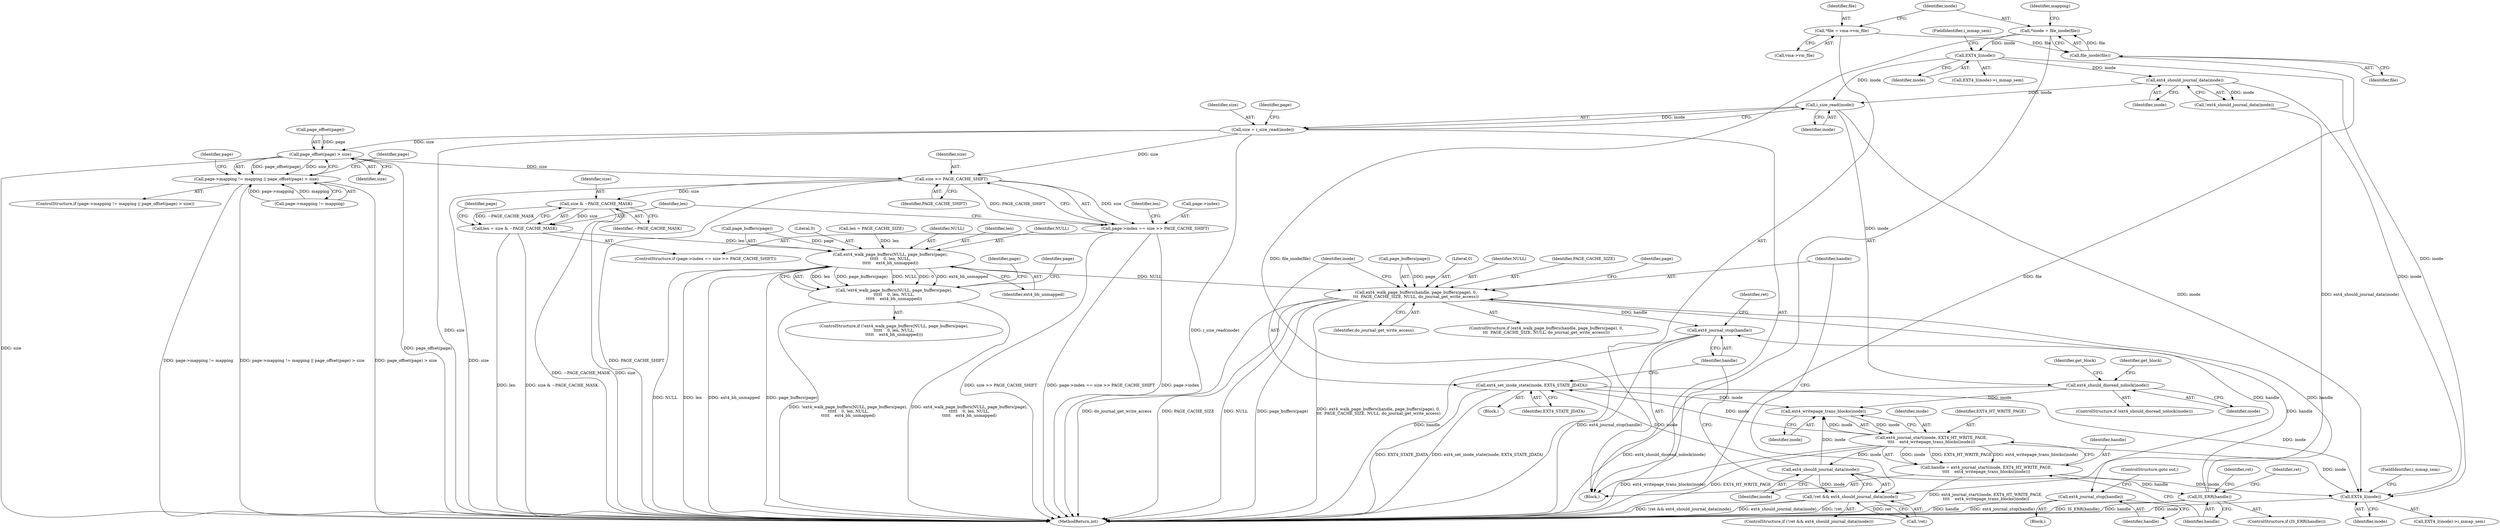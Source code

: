 digraph "0_linux_ea3d7209ca01da209cda6f0dea8be9cc4b7a933b_5@API" {
"1000196" [label="(Call,i_size_read(inode))"];
"1000152" [label="(Call,EXT4_I(inode))"];
"1000125" [label="(Call,*inode = file_inode(file))"];
"1000127" [label="(Call,file_inode(file))"];
"1000119" [label="(Call,*file = vma->vm_file)"];
"1000164" [label="(Call,ext4_should_journal_data(inode))"];
"1000194" [label="(Call,size = i_size_read(inode))"];
"1000205" [label="(Call,page_offset(page) > size)"];
"1000199" [label="(Call,page->mapping != mapping || page_offset(page) > size)"];
"1000221" [label="(Call,size >> PAGE_CACHE_SHIFT)"];
"1000217" [label="(Call,page->index == size >> PAGE_CACHE_SHIFT)"];
"1000226" [label="(Call,size & ~PAGE_CACHE_MASK)"];
"1000224" [label="(Call,len = size & ~PAGE_CACHE_MASK)"];
"1000239" [label="(Call,ext4_walk_page_buffers(NULL, page_buffers(page),\n\t\t\t\t\t    0, len, NULL,\n\t\t\t\t\t    ext4_bh_unmapped))"];
"1000238" [label="(Call,!ext4_walk_page_buffers(NULL, page_buffers(page),\n\t\t\t\t\t    0, len, NULL,\n\t\t\t\t\t    ext4_bh_unmapped))"];
"1000296" [label="(Call,ext4_walk_page_buffers(handle, page_buffers(page), 0,\n\t\t\t  PAGE_CACHE_SIZE, NULL, do_journal_get_write_access))"];
"1000310" [label="(Call,ext4_journal_stop(handle))"];
"1000316" [label="(Call,ext4_journal_stop(handle))"];
"1000257" [label="(Call,ext4_should_dioread_nolock(inode))"];
"1000272" [label="(Call,ext4_writepage_trans_blocks(inode))"];
"1000269" [label="(Call,ext4_journal_start(inode, EXT4_HT_WRITE_PAGE,\n\t\t\t\t    ext4_writepage_trans_blocks(inode)))"];
"1000267" [label="(Call,handle = ext4_journal_start(inode, EXT4_HT_WRITE_PAGE,\n\t\t\t\t    ext4_writepage_trans_blocks(inode)))"];
"1000275" [label="(Call,IS_ERR(handle))"];
"1000292" [label="(Call,ext4_should_journal_data(inode))"];
"1000289" [label="(Call,!ret && ext4_should_journal_data(inode))"];
"1000313" [label="(Call,ext4_set_inode_state(inode, EXT4_STATE_JDATA))"];
"1000340" [label="(Call,EXT4_I(inode))"];
"1000241" [label="(Call,page_buffers(page))"];
"1000243" [label="(Literal,0)"];
"1000231" [label="(Identifier,len)"];
"1000269" [label="(Call,ext4_journal_start(inode, EXT4_HT_WRITE_PAGE,\n\t\t\t\t    ext4_writepage_trans_blocks(inode)))"];
"1000321" [label="(Identifier,ret)"];
"1000200" [label="(Call,page->mapping != mapping)"];
"1000222" [label="(Identifier,size)"];
"1000152" [label="(Call,EXT4_I(inode))"];
"1000314" [label="(Identifier,inode)"];
"1000256" [label="(ControlStructure,if (ext4_should_dioread_nolock(inode)))"];
"1000163" [label="(Call,!ext4_should_journal_data(inode))"];
"1000108" [label="(Block,)"];
"1000249" [label="(Identifier,page)"];
"1000225" [label="(Identifier,len)"];
"1000283" [label="(Identifier,ret)"];
"1000199" [label="(Call,page->mapping != mapping || page_offset(page) > size)"];
"1000246" [label="(Identifier,ext4_bh_unmapped)"];
"1000289" [label="(Call,!ret && ext4_should_journal_data(inode))"];
"1000228" [label="(Identifier,~PAGE_CACHE_MASK)"];
"1000127" [label="(Call,file_inode(file))"];
"1000317" [label="(Identifier,handle)"];
"1000120" [label="(Identifier,file)"];
"1000257" [label="(Call,ext4_should_dioread_nolock(inode))"];
"1000271" [label="(Identifier,EXT4_HT_WRITE_PAGE)"];
"1000316" [label="(Call,ext4_journal_stop(handle))"];
"1000311" [label="(Identifier,handle)"];
"1000292" [label="(Call,ext4_should_journal_data(inode))"];
"1000219" [label="(Identifier,page)"];
"1000275" [label="(Call,IS_ERR(handle))"];
"1000230" [label="(Call,len = PAGE_CACHE_SIZE)"];
"1000310" [label="(Call,ext4_journal_stop(handle))"];
"1000195" [label="(Identifier,size)"];
"1000245" [label="(Identifier,NULL)"];
"1000227" [label="(Identifier,size)"];
"1000125" [label="(Call,*inode = file_inode(file))"];
"1000303" [label="(Identifier,do_journal_get_write_access)"];
"1000128" [label="(Identifier,file)"];
"1000205" [label="(Call,page_offset(page) > size)"];
"1000313" [label="(Call,ext4_set_inode_state(inode, EXT4_STATE_JDATA))"];
"1000226" [label="(Call,size & ~PAGE_CACHE_MASK)"];
"1000244" [label="(Identifier,len)"];
"1000131" [label="(Identifier,mapping)"];
"1000264" [label="(Identifier,get_block)"];
"1000202" [label="(Identifier,page)"];
"1000304" [label="(Block,)"];
"1000302" [label="(Identifier,NULL)"];
"1000216" [label="(ControlStructure,if (page->index == size >> PAGE_CACHE_SHIFT))"];
"1000238" [label="(Call,!ext4_walk_page_buffers(NULL, page_buffers(page),\n\t\t\t\t\t    0, len, NULL,\n\t\t\t\t\t    ext4_bh_unmapped))"];
"1000268" [label="(Identifier,handle)"];
"1000301" [label="(Identifier,PAGE_CACHE_SIZE)"];
"1000260" [label="(Identifier,get_block)"];
"1000273" [label="(Identifier,inode)"];
"1000288" [label="(ControlStructure,if (!ret && ext4_should_journal_data(inode)))"];
"1000126" [label="(Identifier,inode)"];
"1000270" [label="(Identifier,inode)"];
"1000198" [label="(ControlStructure,if (page->mapping != mapping || page_offset(page) > size))"];
"1000208" [label="(Identifier,size)"];
"1000154" [label="(FieldIdentifier,i_mmap_sem)"];
"1000315" [label="(Identifier,EXT4_STATE_JDATA)"];
"1000306" [label="(Identifier,page)"];
"1000267" [label="(Call,handle = ext4_journal_start(inode, EXT4_HT_WRITE_PAGE,\n\t\t\t\t    ext4_writepage_trans_blocks(inode)))"];
"1000339" [label="(Call,EXT4_I(inode)->i_mmap_sem)"];
"1000121" [label="(Call,vma->vm_file)"];
"1000153" [label="(Identifier,inode)"];
"1000217" [label="(Call,page->index == size >> PAGE_CACHE_SHIFT)"];
"1000295" [label="(ControlStructure,if (ext4_walk_page_buffers(handle, page_buffers(page), 0,\n\t\t\t  PAGE_CACHE_SIZE, NULL, do_journal_get_write_access)))"];
"1000341" [label="(Identifier,inode)"];
"1000297" [label="(Identifier,handle)"];
"1000272" [label="(Call,ext4_writepage_trans_blocks(inode))"];
"1000298" [label="(Call,page_buffers(page))"];
"1000258" [label="(Identifier,inode)"];
"1000290" [label="(Call,!ret)"];
"1000349" [label="(MethodReturn,int)"];
"1000165" [label="(Identifier,inode)"];
"1000300" [label="(Literal,0)"];
"1000197" [label="(Identifier,inode)"];
"1000164" [label="(Call,ext4_should_journal_data(inode))"];
"1000276" [label="(Identifier,handle)"];
"1000223" [label="(Identifier,PAGE_CACHE_SHIFT)"];
"1000237" [label="(ControlStructure,if (!ext4_walk_page_buffers(NULL, page_buffers(page),\n\t\t\t\t\t    0, len, NULL,\n\t\t\t\t\t    ext4_bh_unmapped)))"];
"1000296" [label="(Call,ext4_walk_page_buffers(handle, page_buffers(page), 0,\n\t\t\t  PAGE_CACHE_SIZE, NULL, do_journal_get_write_access))"];
"1000235" [label="(Identifier,page)"];
"1000194" [label="(Call,size = i_size_read(inode))"];
"1000274" [label="(ControlStructure,if (IS_ERR(handle)))"];
"1000218" [label="(Call,page->index)"];
"1000293" [label="(Identifier,inode)"];
"1000206" [label="(Call,page_offset(page))"];
"1000279" [label="(Identifier,ret)"];
"1000224" [label="(Call,len = size & ~PAGE_CACHE_MASK)"];
"1000221" [label="(Call,size >> PAGE_CACHE_SHIFT)"];
"1000294" [label="(Block,)"];
"1000151" [label="(Call,EXT4_I(inode)->i_mmap_sem)"];
"1000342" [label="(FieldIdentifier,i_mmap_sem)"];
"1000240" [label="(Identifier,NULL)"];
"1000312" [label="(ControlStructure,goto out;)"];
"1000340" [label="(Call,EXT4_I(inode))"];
"1000196" [label="(Call,i_size_read(inode))"];
"1000255" [label="(Identifier,page)"];
"1000119" [label="(Call,*file = vma->vm_file)"];
"1000211" [label="(Identifier,page)"];
"1000239" [label="(Call,ext4_walk_page_buffers(NULL, page_buffers(page),\n\t\t\t\t\t    0, len, NULL,\n\t\t\t\t\t    ext4_bh_unmapped))"];
"1000196" -> "1000194"  [label="AST: "];
"1000196" -> "1000197"  [label="CFG: "];
"1000197" -> "1000196"  [label="AST: "];
"1000194" -> "1000196"  [label="CFG: "];
"1000196" -> "1000194"  [label="DDG: inode"];
"1000152" -> "1000196"  [label="DDG: inode"];
"1000164" -> "1000196"  [label="DDG: inode"];
"1000196" -> "1000257"  [label="DDG: inode"];
"1000196" -> "1000340"  [label="DDG: inode"];
"1000152" -> "1000151"  [label="AST: "];
"1000152" -> "1000153"  [label="CFG: "];
"1000153" -> "1000152"  [label="AST: "];
"1000154" -> "1000152"  [label="CFG: "];
"1000125" -> "1000152"  [label="DDG: inode"];
"1000152" -> "1000164"  [label="DDG: inode"];
"1000152" -> "1000340"  [label="DDG: inode"];
"1000125" -> "1000108"  [label="AST: "];
"1000125" -> "1000127"  [label="CFG: "];
"1000126" -> "1000125"  [label="AST: "];
"1000127" -> "1000125"  [label="AST: "];
"1000131" -> "1000125"  [label="CFG: "];
"1000125" -> "1000349"  [label="DDG: file_inode(file)"];
"1000127" -> "1000125"  [label="DDG: file"];
"1000127" -> "1000128"  [label="CFG: "];
"1000128" -> "1000127"  [label="AST: "];
"1000127" -> "1000349"  [label="DDG: file"];
"1000119" -> "1000127"  [label="DDG: file"];
"1000119" -> "1000108"  [label="AST: "];
"1000119" -> "1000121"  [label="CFG: "];
"1000120" -> "1000119"  [label="AST: "];
"1000121" -> "1000119"  [label="AST: "];
"1000126" -> "1000119"  [label="CFG: "];
"1000164" -> "1000163"  [label="AST: "];
"1000164" -> "1000165"  [label="CFG: "];
"1000165" -> "1000164"  [label="AST: "];
"1000163" -> "1000164"  [label="CFG: "];
"1000164" -> "1000163"  [label="DDG: inode"];
"1000164" -> "1000340"  [label="DDG: inode"];
"1000194" -> "1000108"  [label="AST: "];
"1000195" -> "1000194"  [label="AST: "];
"1000202" -> "1000194"  [label="CFG: "];
"1000194" -> "1000349"  [label="DDG: size"];
"1000194" -> "1000349"  [label="DDG: i_size_read(inode)"];
"1000194" -> "1000205"  [label="DDG: size"];
"1000194" -> "1000221"  [label="DDG: size"];
"1000205" -> "1000199"  [label="AST: "];
"1000205" -> "1000208"  [label="CFG: "];
"1000206" -> "1000205"  [label="AST: "];
"1000208" -> "1000205"  [label="AST: "];
"1000199" -> "1000205"  [label="CFG: "];
"1000205" -> "1000349"  [label="DDG: page_offset(page)"];
"1000205" -> "1000349"  [label="DDG: size"];
"1000205" -> "1000199"  [label="DDG: page_offset(page)"];
"1000205" -> "1000199"  [label="DDG: size"];
"1000206" -> "1000205"  [label="DDG: page"];
"1000205" -> "1000221"  [label="DDG: size"];
"1000199" -> "1000198"  [label="AST: "];
"1000199" -> "1000200"  [label="CFG: "];
"1000200" -> "1000199"  [label="AST: "];
"1000211" -> "1000199"  [label="CFG: "];
"1000219" -> "1000199"  [label="CFG: "];
"1000199" -> "1000349"  [label="DDG: page->mapping != mapping"];
"1000199" -> "1000349"  [label="DDG: page->mapping != mapping || page_offset(page) > size"];
"1000199" -> "1000349"  [label="DDG: page_offset(page) > size"];
"1000200" -> "1000199"  [label="DDG: page->mapping"];
"1000200" -> "1000199"  [label="DDG: mapping"];
"1000221" -> "1000217"  [label="AST: "];
"1000221" -> "1000223"  [label="CFG: "];
"1000222" -> "1000221"  [label="AST: "];
"1000223" -> "1000221"  [label="AST: "];
"1000217" -> "1000221"  [label="CFG: "];
"1000221" -> "1000349"  [label="DDG: PAGE_CACHE_SHIFT"];
"1000221" -> "1000349"  [label="DDG: size"];
"1000221" -> "1000217"  [label="DDG: size"];
"1000221" -> "1000217"  [label="DDG: PAGE_CACHE_SHIFT"];
"1000221" -> "1000226"  [label="DDG: size"];
"1000217" -> "1000216"  [label="AST: "];
"1000218" -> "1000217"  [label="AST: "];
"1000225" -> "1000217"  [label="CFG: "];
"1000231" -> "1000217"  [label="CFG: "];
"1000217" -> "1000349"  [label="DDG: size >> PAGE_CACHE_SHIFT"];
"1000217" -> "1000349"  [label="DDG: page->index == size >> PAGE_CACHE_SHIFT"];
"1000217" -> "1000349"  [label="DDG: page->index"];
"1000226" -> "1000224"  [label="AST: "];
"1000226" -> "1000228"  [label="CFG: "];
"1000227" -> "1000226"  [label="AST: "];
"1000228" -> "1000226"  [label="AST: "];
"1000224" -> "1000226"  [label="CFG: "];
"1000226" -> "1000349"  [label="DDG: size"];
"1000226" -> "1000349"  [label="DDG: ~PAGE_CACHE_MASK"];
"1000226" -> "1000224"  [label="DDG: size"];
"1000226" -> "1000224"  [label="DDG: ~PAGE_CACHE_MASK"];
"1000224" -> "1000216"  [label="AST: "];
"1000225" -> "1000224"  [label="AST: "];
"1000235" -> "1000224"  [label="CFG: "];
"1000224" -> "1000349"  [label="DDG: len"];
"1000224" -> "1000349"  [label="DDG: size & ~PAGE_CACHE_MASK"];
"1000224" -> "1000239"  [label="DDG: len"];
"1000239" -> "1000238"  [label="AST: "];
"1000239" -> "1000246"  [label="CFG: "];
"1000240" -> "1000239"  [label="AST: "];
"1000241" -> "1000239"  [label="AST: "];
"1000243" -> "1000239"  [label="AST: "];
"1000244" -> "1000239"  [label="AST: "];
"1000245" -> "1000239"  [label="AST: "];
"1000246" -> "1000239"  [label="AST: "];
"1000238" -> "1000239"  [label="CFG: "];
"1000239" -> "1000349"  [label="DDG: NULL"];
"1000239" -> "1000349"  [label="DDG: len"];
"1000239" -> "1000349"  [label="DDG: ext4_bh_unmapped"];
"1000239" -> "1000349"  [label="DDG: page_buffers(page)"];
"1000239" -> "1000238"  [label="DDG: len"];
"1000239" -> "1000238"  [label="DDG: page_buffers(page)"];
"1000239" -> "1000238"  [label="DDG: NULL"];
"1000239" -> "1000238"  [label="DDG: 0"];
"1000239" -> "1000238"  [label="DDG: ext4_bh_unmapped"];
"1000241" -> "1000239"  [label="DDG: page"];
"1000230" -> "1000239"  [label="DDG: len"];
"1000239" -> "1000296"  [label="DDG: NULL"];
"1000238" -> "1000237"  [label="AST: "];
"1000249" -> "1000238"  [label="CFG: "];
"1000255" -> "1000238"  [label="CFG: "];
"1000238" -> "1000349"  [label="DDG: ext4_walk_page_buffers(NULL, page_buffers(page),\n\t\t\t\t\t    0, len, NULL,\n\t\t\t\t\t    ext4_bh_unmapped)"];
"1000238" -> "1000349"  [label="DDG: !ext4_walk_page_buffers(NULL, page_buffers(page),\n\t\t\t\t\t    0, len, NULL,\n\t\t\t\t\t    ext4_bh_unmapped)"];
"1000296" -> "1000295"  [label="AST: "];
"1000296" -> "1000303"  [label="CFG: "];
"1000297" -> "1000296"  [label="AST: "];
"1000298" -> "1000296"  [label="AST: "];
"1000300" -> "1000296"  [label="AST: "];
"1000301" -> "1000296"  [label="AST: "];
"1000302" -> "1000296"  [label="AST: "];
"1000303" -> "1000296"  [label="AST: "];
"1000306" -> "1000296"  [label="CFG: "];
"1000314" -> "1000296"  [label="CFG: "];
"1000296" -> "1000349"  [label="DDG: page_buffers(page)"];
"1000296" -> "1000349"  [label="DDG: ext4_walk_page_buffers(handle, page_buffers(page), 0,\n\t\t\t  PAGE_CACHE_SIZE, NULL, do_journal_get_write_access)"];
"1000296" -> "1000349"  [label="DDG: do_journal_get_write_access"];
"1000296" -> "1000349"  [label="DDG: PAGE_CACHE_SIZE"];
"1000296" -> "1000349"  [label="DDG: NULL"];
"1000275" -> "1000296"  [label="DDG: handle"];
"1000298" -> "1000296"  [label="DDG: page"];
"1000296" -> "1000310"  [label="DDG: handle"];
"1000296" -> "1000316"  [label="DDG: handle"];
"1000310" -> "1000304"  [label="AST: "];
"1000310" -> "1000311"  [label="CFG: "];
"1000311" -> "1000310"  [label="AST: "];
"1000312" -> "1000310"  [label="CFG: "];
"1000310" -> "1000349"  [label="DDG: ext4_journal_stop(handle)"];
"1000310" -> "1000349"  [label="DDG: handle"];
"1000316" -> "1000108"  [label="AST: "];
"1000316" -> "1000317"  [label="CFG: "];
"1000317" -> "1000316"  [label="AST: "];
"1000321" -> "1000316"  [label="CFG: "];
"1000316" -> "1000349"  [label="DDG: ext4_journal_stop(handle)"];
"1000316" -> "1000349"  [label="DDG: handle"];
"1000275" -> "1000316"  [label="DDG: handle"];
"1000257" -> "1000256"  [label="AST: "];
"1000257" -> "1000258"  [label="CFG: "];
"1000258" -> "1000257"  [label="AST: "];
"1000260" -> "1000257"  [label="CFG: "];
"1000264" -> "1000257"  [label="CFG: "];
"1000257" -> "1000349"  [label="DDG: ext4_should_dioread_nolock(inode)"];
"1000257" -> "1000272"  [label="DDG: inode"];
"1000272" -> "1000269"  [label="AST: "];
"1000272" -> "1000273"  [label="CFG: "];
"1000273" -> "1000272"  [label="AST: "];
"1000269" -> "1000272"  [label="CFG: "];
"1000272" -> "1000269"  [label="DDG: inode"];
"1000292" -> "1000272"  [label="DDG: inode"];
"1000269" -> "1000272"  [label="DDG: inode"];
"1000313" -> "1000272"  [label="DDG: inode"];
"1000269" -> "1000267"  [label="AST: "];
"1000270" -> "1000269"  [label="AST: "];
"1000271" -> "1000269"  [label="AST: "];
"1000267" -> "1000269"  [label="CFG: "];
"1000269" -> "1000349"  [label="DDG: ext4_writepage_trans_blocks(inode)"];
"1000269" -> "1000349"  [label="DDG: EXT4_HT_WRITE_PAGE"];
"1000269" -> "1000267"  [label="DDG: inode"];
"1000269" -> "1000267"  [label="DDG: EXT4_HT_WRITE_PAGE"];
"1000269" -> "1000267"  [label="DDG: ext4_writepage_trans_blocks(inode)"];
"1000269" -> "1000292"  [label="DDG: inode"];
"1000269" -> "1000313"  [label="DDG: inode"];
"1000269" -> "1000340"  [label="DDG: inode"];
"1000267" -> "1000108"  [label="AST: "];
"1000268" -> "1000267"  [label="AST: "];
"1000276" -> "1000267"  [label="CFG: "];
"1000267" -> "1000349"  [label="DDG: ext4_journal_start(inode, EXT4_HT_WRITE_PAGE,\n\t\t\t\t    ext4_writepage_trans_blocks(inode))"];
"1000267" -> "1000275"  [label="DDG: handle"];
"1000275" -> "1000274"  [label="AST: "];
"1000275" -> "1000276"  [label="CFG: "];
"1000276" -> "1000275"  [label="AST: "];
"1000279" -> "1000275"  [label="CFG: "];
"1000283" -> "1000275"  [label="CFG: "];
"1000275" -> "1000349"  [label="DDG: IS_ERR(handle)"];
"1000275" -> "1000349"  [label="DDG: handle"];
"1000292" -> "1000289"  [label="AST: "];
"1000292" -> "1000293"  [label="CFG: "];
"1000293" -> "1000292"  [label="AST: "];
"1000289" -> "1000292"  [label="CFG: "];
"1000292" -> "1000289"  [label="DDG: inode"];
"1000292" -> "1000313"  [label="DDG: inode"];
"1000292" -> "1000340"  [label="DDG: inode"];
"1000289" -> "1000288"  [label="AST: "];
"1000289" -> "1000290"  [label="CFG: "];
"1000290" -> "1000289"  [label="AST: "];
"1000297" -> "1000289"  [label="CFG: "];
"1000317" -> "1000289"  [label="CFG: "];
"1000289" -> "1000349"  [label="DDG: ext4_should_journal_data(inode)"];
"1000289" -> "1000349"  [label="DDG: !ret"];
"1000289" -> "1000349"  [label="DDG: !ret && ext4_should_journal_data(inode)"];
"1000290" -> "1000289"  [label="DDG: ret"];
"1000163" -> "1000289"  [label="DDG: ext4_should_journal_data(inode)"];
"1000313" -> "1000294"  [label="AST: "];
"1000313" -> "1000315"  [label="CFG: "];
"1000314" -> "1000313"  [label="AST: "];
"1000315" -> "1000313"  [label="AST: "];
"1000317" -> "1000313"  [label="CFG: "];
"1000313" -> "1000349"  [label="DDG: EXT4_STATE_JDATA"];
"1000313" -> "1000349"  [label="DDG: ext4_set_inode_state(inode, EXT4_STATE_JDATA)"];
"1000313" -> "1000340"  [label="DDG: inode"];
"1000340" -> "1000339"  [label="AST: "];
"1000340" -> "1000341"  [label="CFG: "];
"1000341" -> "1000340"  [label="AST: "];
"1000342" -> "1000340"  [label="CFG: "];
"1000340" -> "1000349"  [label="DDG: inode"];
}
